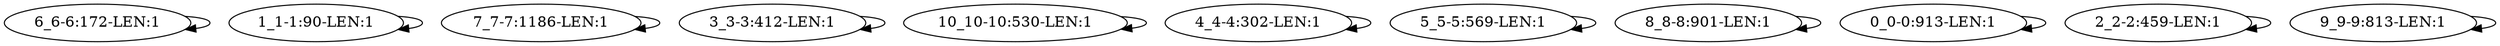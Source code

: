 digraph G {
    "6_6-6:172-LEN:1" -> "6_6-6:172-LEN:1";
    "1_1-1:90-LEN:1" -> "1_1-1:90-LEN:1";
    "7_7-7:1186-LEN:1" -> "7_7-7:1186-LEN:1";
    "3_3-3:412-LEN:1" -> "3_3-3:412-LEN:1";
    "10_10-10:530-LEN:1" -> "10_10-10:530-LEN:1";
    "4_4-4:302-LEN:1" -> "4_4-4:302-LEN:1";
    "5_5-5:569-LEN:1" -> "5_5-5:569-LEN:1";
    "8_8-8:901-LEN:1" -> "8_8-8:901-LEN:1";
    "0_0-0:913-LEN:1" -> "0_0-0:913-LEN:1";
    "2_2-2:459-LEN:1" -> "2_2-2:459-LEN:1";
    "9_9-9:813-LEN:1" -> "9_9-9:813-LEN:1";
}
